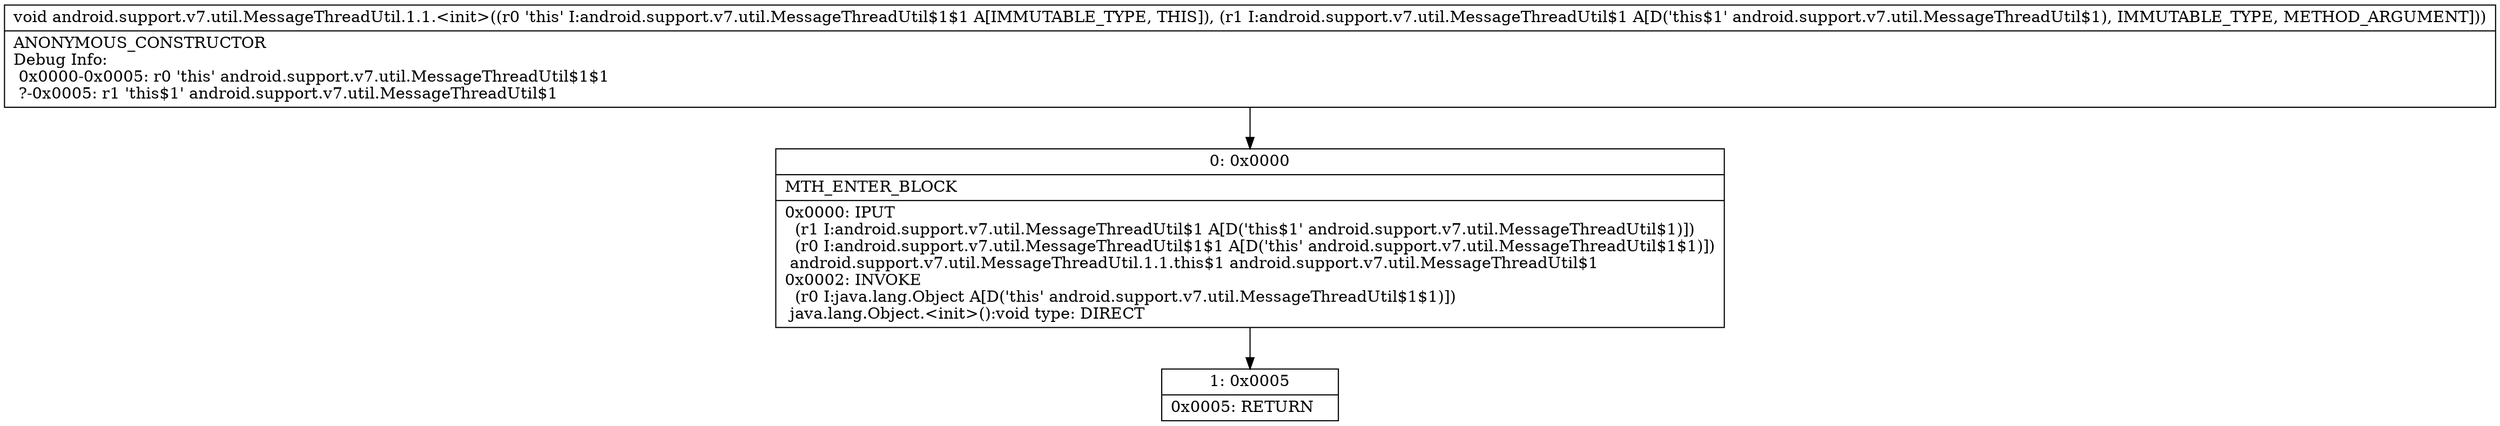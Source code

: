digraph "CFG forandroid.support.v7.util.MessageThreadUtil.1.1.\<init\>(Landroid\/support\/v7\/util\/MessageThreadUtil$1;)V" {
Node_0 [shape=record,label="{0\:\ 0x0000|MTH_ENTER_BLOCK\l|0x0000: IPUT  \l  (r1 I:android.support.v7.util.MessageThreadUtil$1 A[D('this$1' android.support.v7.util.MessageThreadUtil$1)])\l  (r0 I:android.support.v7.util.MessageThreadUtil$1$1 A[D('this' android.support.v7.util.MessageThreadUtil$1$1)])\l android.support.v7.util.MessageThreadUtil.1.1.this$1 android.support.v7.util.MessageThreadUtil$1 \l0x0002: INVOKE  \l  (r0 I:java.lang.Object A[D('this' android.support.v7.util.MessageThreadUtil$1$1)])\l java.lang.Object.\<init\>():void type: DIRECT \l}"];
Node_1 [shape=record,label="{1\:\ 0x0005|0x0005: RETURN   \l}"];
MethodNode[shape=record,label="{void android.support.v7.util.MessageThreadUtil.1.1.\<init\>((r0 'this' I:android.support.v7.util.MessageThreadUtil$1$1 A[IMMUTABLE_TYPE, THIS]), (r1 I:android.support.v7.util.MessageThreadUtil$1 A[D('this$1' android.support.v7.util.MessageThreadUtil$1), IMMUTABLE_TYPE, METHOD_ARGUMENT]))  | ANONYMOUS_CONSTRUCTOR\lDebug Info:\l  0x0000\-0x0005: r0 'this' android.support.v7.util.MessageThreadUtil$1$1\l  ?\-0x0005: r1 'this$1' android.support.v7.util.MessageThreadUtil$1\l}"];
MethodNode -> Node_0;
Node_0 -> Node_1;
}

